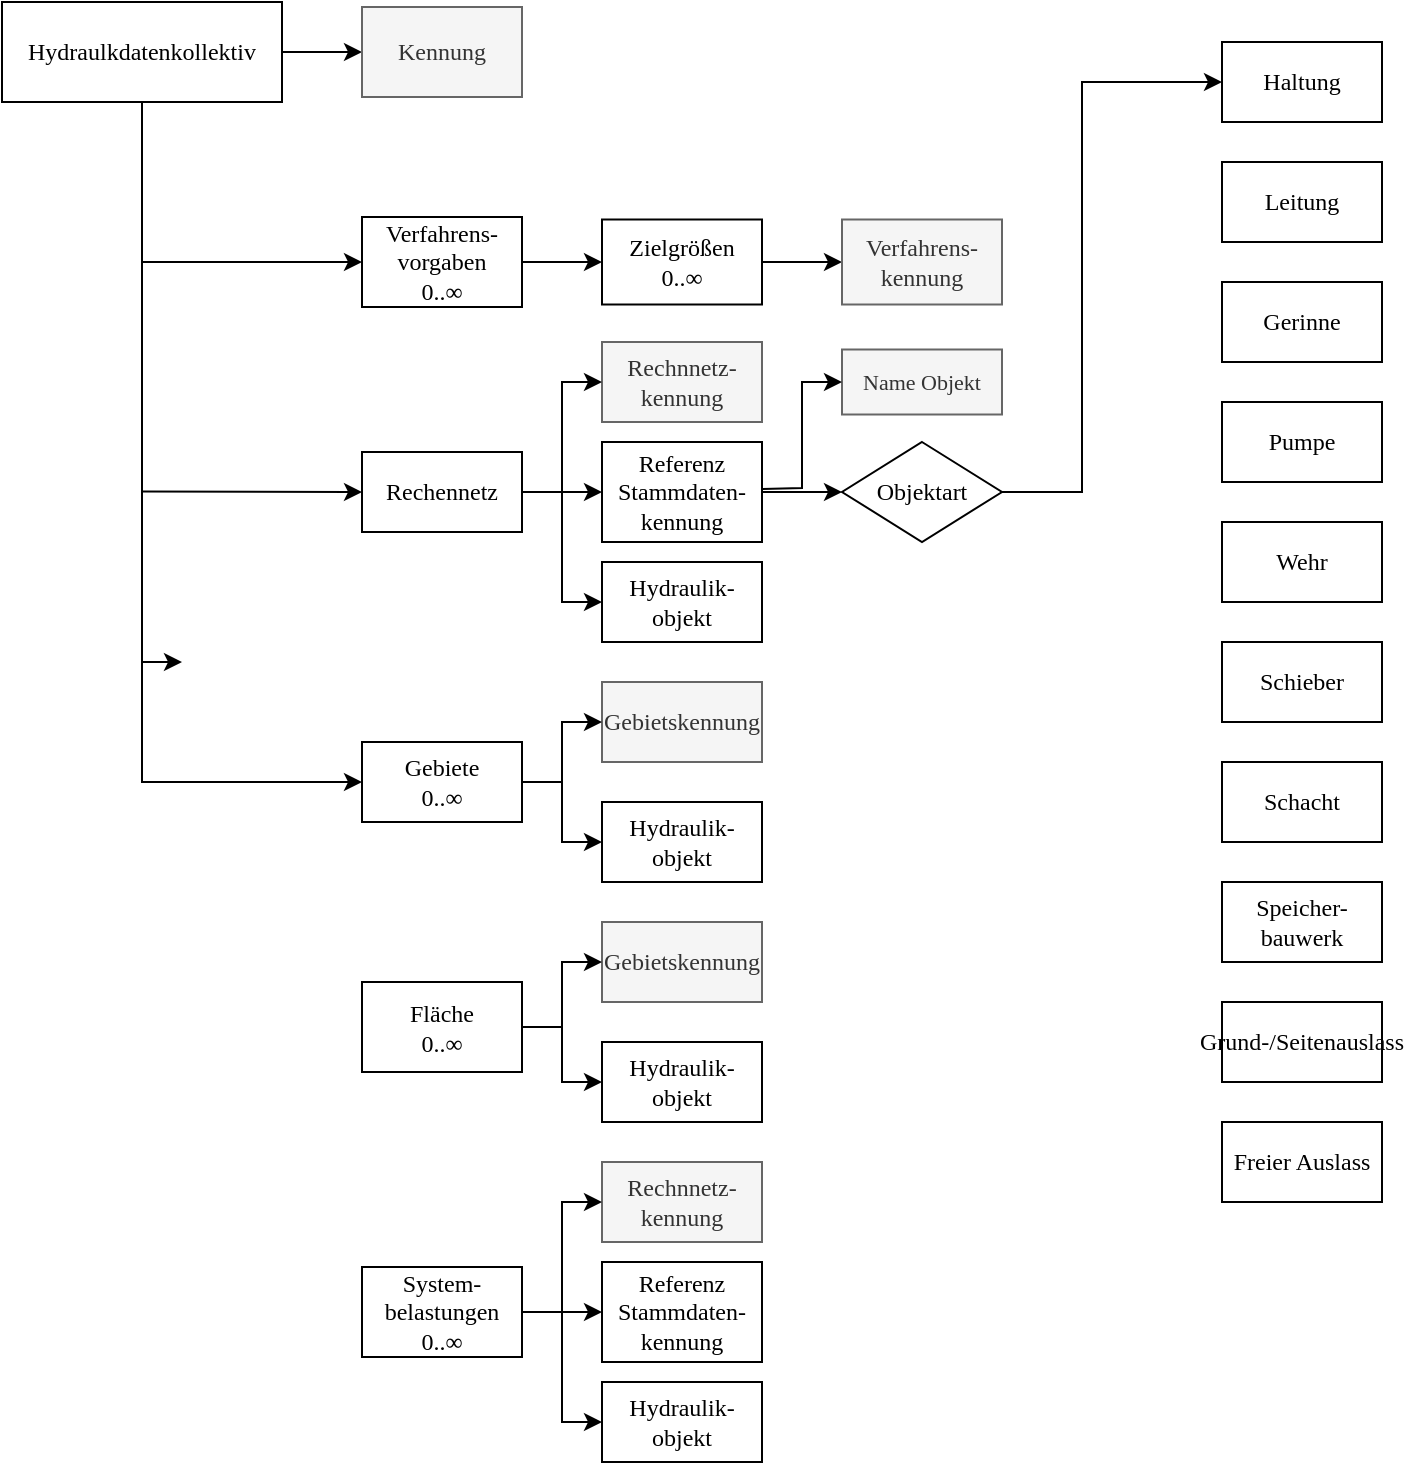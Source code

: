 <mxfile version="26.2.13">
  <diagram name="Seite-1" id="kiRcYdykQpiXVtvCCH_o">
    <mxGraphModel dx="889" dy="505" grid="1" gridSize="10" guides="1" tooltips="1" connect="1" arrows="1" fold="1" page="1" pageScale="1" pageWidth="827" pageHeight="1169" math="0" shadow="0">
      <root>
        <mxCell id="0" />
        <mxCell id="1" parent="0" />
        <mxCell id="iKRK4WftCPjV4v0DSpR1-3" value="" style="edgeStyle=orthogonalEdgeStyle;rounded=0;orthogonalLoop=1;jettySize=auto;html=1;entryX=0;entryY=0.5;entryDx=0;entryDy=0;" parent="1" source="iKRK4WftCPjV4v0DSpR1-1" target="RGeOCi0uQSU0HmTcbR4D-23" edge="1">
          <mxGeometry relative="1" as="geometry">
            <mxPoint x="214" y="65" as="targetPoint" />
          </mxGeometry>
        </mxCell>
        <mxCell id="iKRK4WftCPjV4v0DSpR1-5" value="" style="edgeStyle=orthogonalEdgeStyle;rounded=0;orthogonalLoop=1;jettySize=auto;html=1;entryX=0;entryY=0.5;entryDx=0;entryDy=0;" parent="1" source="iKRK4WftCPjV4v0DSpR1-1" target="mGreL9vsvFHhippzRWms-1" edge="1">
          <mxGeometry relative="1" as="geometry">
            <Array as="points">
              <mxPoint x="90" y="430" />
            </Array>
            <mxPoint x="170" y="410" as="targetPoint" />
          </mxGeometry>
        </mxCell>
        <object label="Hydraulkdatenkollektiv" gumo="" id="iKRK4WftCPjV4v0DSpR1-1">
          <mxCell style="rounded=0;whiteSpace=wrap;html=1;fontFamily=Latin Modern;" parent="1" vertex="1">
            <mxGeometry x="20" y="40" width="140" height="50" as="geometry" />
          </mxCell>
        </object>
        <mxCell id="RGeOCi0uQSU0HmTcbR4D-11" value="" style="edgeStyle=orthogonalEdgeStyle;rounded=0;orthogonalLoop=1;jettySize=auto;html=1;" parent="1" source="RGeOCi0uQSU0HmTcbR4D-2" target="RGeOCi0uQSU0HmTcbR4D-10" edge="1">
          <mxGeometry relative="1" as="geometry" />
        </mxCell>
        <UserObject label="&lt;div&gt;Verfahrens-vorgaben&lt;/div&gt;&lt;div&gt;0..∞&lt;/div&gt;" link="https://www.bfr-abwasser.de/html/ISYBAU_Austauschformate_Abwasser.14.17.html" linkTarget="_blank" id="RGeOCi0uQSU0HmTcbR4D-2">
          <mxCell style="rounded=0;whiteSpace=wrap;html=1;fontFamily=Latin Modern;" parent="1" vertex="1">
            <mxGeometry x="200" y="147.5" width="80" height="45" as="geometry" />
          </mxCell>
        </UserObject>
        <mxCell id="RGeOCi0uQSU0HmTcbR4D-3" value="" style="endArrow=classic;html=1;rounded=0;entryX=0;entryY=0.5;entryDx=0;entryDy=0;" parent="1" target="RGeOCi0uQSU0HmTcbR4D-2" edge="1">
          <mxGeometry width="50" height="50" relative="1" as="geometry">
            <mxPoint x="90" y="170" as="sourcePoint" />
            <mxPoint x="370" y="210" as="targetPoint" />
          </mxGeometry>
        </mxCell>
        <mxCell id="RGeOCi0uQSU0HmTcbR4D-6" value="" style="endArrow=classic;html=1;rounded=0;" parent="1" edge="1">
          <mxGeometry width="50" height="50" relative="1" as="geometry">
            <mxPoint x="90" y="370" as="sourcePoint" />
            <mxPoint x="110" y="370" as="targetPoint" />
          </mxGeometry>
        </mxCell>
        <mxCell id="RGeOCi0uQSU0HmTcbR4D-8" value="" style="endArrow=classic;html=1;rounded=0;entryX=0;entryY=0.5;entryDx=0;entryDy=0;" parent="1" target="RGeOCi0uQSU0HmTcbR4D-24" edge="1">
          <mxGeometry width="50" height="50" relative="1" as="geometry">
            <mxPoint x="90" y="284.71" as="sourcePoint" />
            <mxPoint x="130" y="284.71" as="targetPoint" />
          </mxGeometry>
        </mxCell>
        <mxCell id="RGeOCi0uQSU0HmTcbR4D-16" value="" style="edgeStyle=orthogonalEdgeStyle;rounded=0;orthogonalLoop=1;jettySize=auto;html=1;" parent="1" source="RGeOCi0uQSU0HmTcbR4D-10" target="RGeOCi0uQSU0HmTcbR4D-15" edge="1">
          <mxGeometry relative="1" as="geometry" />
        </mxCell>
        <UserObject label="&lt;div&gt;Zielgrößen&lt;/div&gt;&lt;div&gt;0..∞&lt;/div&gt;" link="https://www.bfr-abwasser.de/html/ISYBAU_Austauschformate_Abwasser.14.17.html" linkTarget="_blank" id="RGeOCi0uQSU0HmTcbR4D-10">
          <mxCell style="rounded=0;whiteSpace=wrap;html=1;fontFamily=Latin Modern;" parent="1" vertex="1">
            <mxGeometry x="320" y="148.75" width="80" height="42.5" as="geometry" />
          </mxCell>
        </UserObject>
        <UserObject label="&lt;div&gt;&lt;font style=&quot;font-size: 12px;&quot;&gt;Verfahrens-&lt;/font&gt;&lt;/div&gt;&lt;div&gt;&lt;font style=&quot;font-size: 12px;&quot;&gt;kennung&lt;/font&gt;&lt;/div&gt;" linkTarget="_blank" id="RGeOCi0uQSU0HmTcbR4D-15">
          <mxCell style="rounded=0;whiteSpace=wrap;html=1;fontFamily=Latin Modern;fontSize=11;fillColor=#f5f5f5;fontColor=#333333;strokeColor=#666666;" parent="1" vertex="1">
            <mxGeometry x="440" y="148.75" width="80" height="42.5" as="geometry" />
          </mxCell>
        </UserObject>
        <UserObject label="&lt;div&gt;Kennung&lt;/div&gt;" link="https://www.bfr-abwasser.de/html/ISYBAU_Austauschformate_Abwasser.14.17.html" linkTarget="_blank" id="RGeOCi0uQSU0HmTcbR4D-23">
          <mxCell style="rounded=0;whiteSpace=wrap;html=1;fontFamily=Latin Modern;fillColor=#f5f5f5;fontColor=#333333;strokeColor=#666666;" parent="1" vertex="1">
            <mxGeometry x="200" y="42.5" width="80" height="45" as="geometry" />
          </mxCell>
        </UserObject>
        <mxCell id="RGeOCi0uQSU0HmTcbR4D-26" value="" style="edgeStyle=orthogonalEdgeStyle;rounded=0;orthogonalLoop=1;jettySize=auto;html=1;" parent="1" source="RGeOCi0uQSU0HmTcbR4D-24" target="RGeOCi0uQSU0HmTcbR4D-25" edge="1">
          <mxGeometry relative="1" as="geometry" />
        </mxCell>
        <UserObject label="&lt;div&gt;Rechennetz&lt;/div&gt;" link="https://www.bfr-abwasser.de/html/ISYBAU_Austauschformate_Abwasser.14.18.html" linkTarget="_blank" id="RGeOCi0uQSU0HmTcbR4D-24">
          <mxCell style="rounded=0;whiteSpace=wrap;html=1;fontFamily=Latin Modern;" parent="1" vertex="1">
            <mxGeometry x="200" y="265" width="80" height="40" as="geometry" />
          </mxCell>
        </UserObject>
        <mxCell id="RGeOCi0uQSU0HmTcbR4D-34" value="" style="edgeStyle=orthogonalEdgeStyle;rounded=0;orthogonalLoop=1;jettySize=auto;html=1;exitX=1;exitY=0.5;exitDx=0;exitDy=0;" parent="1" source="RGeOCi0uQSU0HmTcbR4D-25" target="RGeOCi0uQSU0HmTcbR4D-33" edge="1">
          <mxGeometry relative="1" as="geometry" />
        </mxCell>
        <UserObject label="&lt;div&gt;Referenz &lt;br&gt;&lt;/div&gt;&lt;div&gt;Stammdaten-&lt;/div&gt;&lt;div&gt;kennung&lt;/div&gt;" linkTarget="_blank" id="RGeOCi0uQSU0HmTcbR4D-25">
          <mxCell style="rounded=0;whiteSpace=wrap;html=1;fontFamily=Latin Modern;" parent="1" vertex="1">
            <mxGeometry x="320" y="260" width="80" height="50" as="geometry" />
          </mxCell>
        </UserObject>
        <UserObject label="&lt;div&gt;Hydraulik-&lt;/div&gt;&lt;div&gt;objekt&lt;/div&gt;" linkTarget="_blank" id="RGeOCi0uQSU0HmTcbR4D-27">
          <mxCell style="rounded=0;whiteSpace=wrap;html=1;fontFamily=Latin Modern;" parent="1" vertex="1">
            <mxGeometry x="320" y="320" width="80" height="40" as="geometry" />
          </mxCell>
        </UserObject>
        <UserObject label="&lt;div&gt;Rechnnetz-&lt;/div&gt;&lt;div&gt;kennung&lt;/div&gt;" linkTarget="_blank" id="RGeOCi0uQSU0HmTcbR4D-30">
          <mxCell style="rounded=0;whiteSpace=wrap;html=1;fontFamily=Latin Modern;fillColor=#f5f5f5;fontColor=#333333;strokeColor=#666666;" parent="1" vertex="1">
            <mxGeometry x="320" y="210" width="80" height="40" as="geometry" />
          </mxCell>
        </UserObject>
        <mxCell id="RGeOCi0uQSU0HmTcbR4D-43" value="" style="edgeStyle=orthogonalEdgeStyle;rounded=0;orthogonalLoop=1;jettySize=auto;html=1;" parent="1" source="RGeOCi0uQSU0HmTcbR4D-33" target="RGeOCi0uQSU0HmTcbR4D-37" edge="1">
          <mxGeometry relative="1" as="geometry">
            <Array as="points">
              <mxPoint x="560" y="285" />
              <mxPoint x="560" y="80" />
            </Array>
          </mxGeometry>
        </mxCell>
        <mxCell id="RGeOCi0uQSU0HmTcbR4D-33" value="Objektart" style="shape=rhombus;html=1;dashed=0;whiteSpace=wrap;perimeter=rhombusPerimeter;fontFamily=Latin Modern;" parent="1" vertex="1">
          <mxGeometry x="440" y="260" width="80" height="50" as="geometry" />
        </mxCell>
        <UserObject label="Haltung" linkTarget="_blank" id="RGeOCi0uQSU0HmTcbR4D-37">
          <mxCell style="rounded=0;whiteSpace=wrap;html=1;fontFamily=Latin Modern;" parent="1" vertex="1">
            <mxGeometry x="630" y="60" width="80" height="40" as="geometry" />
          </mxCell>
        </UserObject>
        <UserObject label="&lt;div&gt;Leitung&lt;/div&gt;" linkTarget="_blank" id="RGeOCi0uQSU0HmTcbR4D-44">
          <mxCell style="rounded=0;whiteSpace=wrap;html=1;fontFamily=Latin Modern;" parent="1" vertex="1">
            <mxGeometry x="630" y="120" width="80" height="40" as="geometry" />
          </mxCell>
        </UserObject>
        <UserObject label="&lt;div&gt;Gerinne&lt;/div&gt;" linkTarget="_blank" id="RGeOCi0uQSU0HmTcbR4D-45">
          <mxCell style="rounded=0;whiteSpace=wrap;html=1;fontFamily=Latin Modern;" parent="1" vertex="1">
            <mxGeometry x="630" y="180" width="80" height="40" as="geometry" />
          </mxCell>
        </UserObject>
        <UserObject label="Pumpe" linkTarget="_blank" id="RGeOCi0uQSU0HmTcbR4D-46">
          <mxCell style="rounded=0;whiteSpace=wrap;html=1;fontFamily=Latin Modern;" parent="1" vertex="1">
            <mxGeometry x="630" y="240" width="80" height="40" as="geometry" />
          </mxCell>
        </UserObject>
        <UserObject label="Wehr" linkTarget="_blank" id="RGeOCi0uQSU0HmTcbR4D-47">
          <mxCell style="rounded=0;whiteSpace=wrap;html=1;fontFamily=Latin Modern;" parent="1" vertex="1">
            <mxGeometry x="630" y="300" width="80" height="40" as="geometry" />
          </mxCell>
        </UserObject>
        <UserObject label="Schieber" linkTarget="_blank" id="RGeOCi0uQSU0HmTcbR4D-48">
          <mxCell style="rounded=0;whiteSpace=wrap;html=1;fontFamily=Latin Modern;" parent="1" vertex="1">
            <mxGeometry x="630" y="360" width="80" height="40" as="geometry" />
          </mxCell>
        </UserObject>
        <UserObject label="Schacht" linkTarget="_blank" id="RGeOCi0uQSU0HmTcbR4D-49">
          <mxCell style="rounded=0;whiteSpace=wrap;html=1;fontFamily=Latin Modern;" parent="1" vertex="1">
            <mxGeometry x="630" y="420" width="80" height="40" as="geometry" />
          </mxCell>
        </UserObject>
        <UserObject label="Speicher-bauwerk" linkTarget="_blank" id="RGeOCi0uQSU0HmTcbR4D-50">
          <mxCell style="rounded=0;whiteSpace=wrap;html=1;fontFamily=Latin Modern;" parent="1" vertex="1">
            <mxGeometry x="630" y="480" width="80" height="40" as="geometry" />
          </mxCell>
        </UserObject>
        <UserObject label="Name Objekt" linkTarget="_blank" id="RGeOCi0uQSU0HmTcbR4D-52">
          <mxCell style="rounded=0;whiteSpace=wrap;html=1;fontFamily=Latin Modern;fontSize=11;fillColor=#f5f5f5;fontColor=#333333;strokeColor=#666666;" parent="1" vertex="1">
            <mxGeometry x="440" y="213.75" width="80" height="32.5" as="geometry" />
          </mxCell>
        </UserObject>
        <mxCell id="RGeOCi0uQSU0HmTcbR4D-53" value="" style="endArrow=classic;html=1;rounded=0;exitX=1.004;exitY=0.469;exitDx=0;exitDy=0;exitPerimeter=0;" parent="1" source="RGeOCi0uQSU0HmTcbR4D-25" target="RGeOCi0uQSU0HmTcbR4D-52" edge="1">
          <mxGeometry width="50" height="50" relative="1" as="geometry">
            <mxPoint x="401.2" y="279.05" as="sourcePoint" />
            <mxPoint x="440" y="220" as="targetPoint" />
            <Array as="points">
              <mxPoint x="420" y="283" />
              <mxPoint x="420" y="230" />
            </Array>
          </mxGeometry>
        </mxCell>
        <UserObject label="Grund-/Seitenauslass" linkTarget="_blank" id="RGeOCi0uQSU0HmTcbR4D-54">
          <mxCell style="rounded=0;whiteSpace=wrap;html=1;fontFamily=Latin Modern;" parent="1" vertex="1">
            <mxGeometry x="630" y="540" width="80" height="40" as="geometry" />
          </mxCell>
        </UserObject>
        <UserObject label="Freier Auslass" linkTarget="_blank" id="RGeOCi0uQSU0HmTcbR4D-55">
          <mxCell style="rounded=0;whiteSpace=wrap;html=1;fontFamily=Latin Modern;" parent="1" vertex="1">
            <mxGeometry x="630" y="600" width="80" height="40" as="geometry" />
          </mxCell>
        </UserObject>
        <mxCell id="H4KakfRGWg1EVCRGtIzr-6" value="" style="edgeStyle=orthogonalEdgeStyle;rounded=0;orthogonalLoop=1;jettySize=auto;html=1;" edge="1" parent="1" source="mGreL9vsvFHhippzRWms-1" target="H4KakfRGWg1EVCRGtIzr-2">
          <mxGeometry relative="1" as="geometry" />
        </mxCell>
        <UserObject label="&lt;div&gt;Gebiete&lt;/div&gt;&lt;div&gt;&lt;div&gt;0..∞&lt;/div&gt;&lt;/div&gt;" link="https://www.bfr-abwasser.de/html/ISYBAU_Austauschformate_Abwasser.14.19.html" linkTarget="_blank" id="mGreL9vsvFHhippzRWms-1">
          <mxCell style="rounded=0;whiteSpace=wrap;html=1;fontFamily=Latin Modern;" parent="1" vertex="1">
            <mxGeometry x="200" y="410" width="80" height="40" as="geometry" />
          </mxCell>
        </UserObject>
        <UserObject label="Gebietskennung" linkTarget="_blank" id="H4KakfRGWg1EVCRGtIzr-1">
          <mxCell style="rounded=0;whiteSpace=wrap;html=1;fontFamily=Latin Modern;fillColor=#f5f5f5;fontColor=#333333;strokeColor=#666666;" vertex="1" parent="1">
            <mxGeometry x="320" y="380" width="80" height="40" as="geometry" />
          </mxCell>
        </UserObject>
        <UserObject label="&lt;div&gt;Hydraulik-&lt;/div&gt;&lt;div&gt;objekt&lt;/div&gt;" linkTarget="_blank" id="H4KakfRGWg1EVCRGtIzr-2">
          <mxCell style="rounded=0;whiteSpace=wrap;html=1;fontFamily=Latin Modern;" vertex="1" parent="1">
            <mxGeometry x="320" y="440" width="80" height="40" as="geometry" />
          </mxCell>
        </UserObject>
        <UserObject label="&lt;div&gt;Fläche&lt;/div&gt;&lt;div&gt;&lt;div&gt;0..∞&lt;/div&gt;&lt;/div&gt;" link="https://www.bfr-abwasser.de/html/ISYBAU_Austauschformate_Abwasser.14.20.html" linkTarget="_blank" id="H4KakfRGWg1EVCRGtIzr-4">
          <mxCell style="rounded=0;whiteSpace=wrap;html=1;fontFamily=Latin Modern;" vertex="1" parent="1">
            <mxGeometry x="200" y="530" width="80" height="45" as="geometry" />
          </mxCell>
        </UserObject>
        <mxCell id="H4KakfRGWg1EVCRGtIzr-8" value="" style="edgeStyle=orthogonalEdgeStyle;rounded=0;orthogonalLoop=1;jettySize=auto;html=1;entryX=0;entryY=0.5;entryDx=0;entryDy=0;exitX=1;exitY=0.5;exitDx=0;exitDy=0;" edge="1" parent="1" source="mGreL9vsvFHhippzRWms-1" target="H4KakfRGWg1EVCRGtIzr-1">
          <mxGeometry relative="1" as="geometry">
            <mxPoint x="290" y="443" as="sourcePoint" />
            <mxPoint x="330" y="470" as="targetPoint" />
          </mxGeometry>
        </mxCell>
        <mxCell id="H4KakfRGWg1EVCRGtIzr-9" value="" style="edgeStyle=orthogonalEdgeStyle;rounded=0;orthogonalLoop=1;jettySize=auto;html=1;entryX=0;entryY=0.5;entryDx=0;entryDy=0;exitX=1;exitY=0.5;exitDx=0;exitDy=0;" edge="1" parent="1" source="RGeOCi0uQSU0HmTcbR4D-24" target="RGeOCi0uQSU0HmTcbR4D-27">
          <mxGeometry relative="1" as="geometry">
            <mxPoint x="290" y="483" as="sourcePoint" />
            <mxPoint x="330" y="450" as="targetPoint" />
          </mxGeometry>
        </mxCell>
        <mxCell id="H4KakfRGWg1EVCRGtIzr-10" value="" style="edgeStyle=orthogonalEdgeStyle;rounded=0;orthogonalLoop=1;jettySize=auto;html=1;entryX=0;entryY=0.5;entryDx=0;entryDy=0;exitX=1;exitY=0.5;exitDx=0;exitDy=0;" edge="1" parent="1" source="RGeOCi0uQSU0HmTcbR4D-24" target="RGeOCi0uQSU0HmTcbR4D-30">
          <mxGeometry relative="1" as="geometry">
            <mxPoint x="290" y="295" as="sourcePoint" />
            <mxPoint x="330" y="350" as="targetPoint" />
          </mxGeometry>
        </mxCell>
        <mxCell id="H4KakfRGWg1EVCRGtIzr-17" value="" style="edgeStyle=orthogonalEdgeStyle;rounded=0;orthogonalLoop=1;jettySize=auto;html=1;exitX=1;exitY=0.5;exitDx=0;exitDy=0;" edge="1" parent="1" target="H4KakfRGWg1EVCRGtIzr-19" source="H4KakfRGWg1EVCRGtIzr-4">
          <mxGeometry relative="1" as="geometry">
            <mxPoint x="280" y="552" as="sourcePoint" />
          </mxGeometry>
        </mxCell>
        <UserObject label="Gebietskennung" linkTarget="_blank" id="H4KakfRGWg1EVCRGtIzr-18">
          <mxCell style="rounded=0;whiteSpace=wrap;html=1;fontFamily=Latin Modern;fillColor=#f5f5f5;fontColor=#333333;strokeColor=#666666;" vertex="1" parent="1">
            <mxGeometry x="320" y="500" width="80" height="40" as="geometry" />
          </mxCell>
        </UserObject>
        <UserObject label="&lt;div&gt;Hydraulik-&lt;/div&gt;&lt;div&gt;objekt&lt;/div&gt;" linkTarget="_blank" id="H4KakfRGWg1EVCRGtIzr-19">
          <mxCell style="rounded=0;whiteSpace=wrap;html=1;fontFamily=Latin Modern;" vertex="1" parent="1">
            <mxGeometry x="320" y="560" width="80" height="40" as="geometry" />
          </mxCell>
        </UserObject>
        <mxCell id="H4KakfRGWg1EVCRGtIzr-20" value="" style="edgeStyle=orthogonalEdgeStyle;rounded=0;orthogonalLoop=1;jettySize=auto;html=1;entryX=0;entryY=0.5;entryDx=0;entryDy=0;exitX=1;exitY=0.5;exitDx=0;exitDy=0;" edge="1" parent="1" target="H4KakfRGWg1EVCRGtIzr-18" source="H4KakfRGWg1EVCRGtIzr-4">
          <mxGeometry relative="1" as="geometry">
            <mxPoint x="300" y="560" as="sourcePoint" />
            <mxPoint x="330" y="590" as="targetPoint" />
          </mxGeometry>
        </mxCell>
        <mxCell id="H4KakfRGWg1EVCRGtIzr-22" value="" style="edgeStyle=orthogonalEdgeStyle;rounded=0;orthogonalLoop=1;jettySize=auto;html=1;" edge="1" parent="1" source="H4KakfRGWg1EVCRGtIzr-23" target="H4KakfRGWg1EVCRGtIzr-24">
          <mxGeometry relative="1" as="geometry" />
        </mxCell>
        <UserObject label="&lt;div&gt;System-belastungen&lt;/div&gt;&lt;div&gt;&lt;div&gt;&lt;div&gt;0..∞&lt;/div&gt;&lt;/div&gt;&lt;/div&gt;" link="https://www.bfr-abwasser.de/html/ISYBAU_Austauschformate_Abwasser.14.18.html" linkTarget="_blank" id="H4KakfRGWg1EVCRGtIzr-23">
          <mxCell style="rounded=0;whiteSpace=wrap;html=1;fontFamily=Latin Modern;" vertex="1" parent="1">
            <mxGeometry x="200" y="672.5" width="80" height="45" as="geometry" />
          </mxCell>
        </UserObject>
        <UserObject label="&lt;div&gt;Referenz &lt;br&gt;&lt;/div&gt;&lt;div&gt;Stammdaten-&lt;/div&gt;&lt;div&gt;kennung&lt;/div&gt;" linkTarget="_blank" id="H4KakfRGWg1EVCRGtIzr-24">
          <mxCell style="rounded=0;whiteSpace=wrap;html=1;fontFamily=Latin Modern;" vertex="1" parent="1">
            <mxGeometry x="320" y="670" width="80" height="50" as="geometry" />
          </mxCell>
        </UserObject>
        <UserObject label="&lt;div&gt;Hydraulik-&lt;/div&gt;&lt;div&gt;objekt&lt;/div&gt;" linkTarget="_blank" id="H4KakfRGWg1EVCRGtIzr-25">
          <mxCell style="rounded=0;whiteSpace=wrap;html=1;fontFamily=Latin Modern;" vertex="1" parent="1">
            <mxGeometry x="320" y="730" width="80" height="40" as="geometry" />
          </mxCell>
        </UserObject>
        <UserObject label="&lt;div&gt;Rechnnetz-&lt;/div&gt;&lt;div&gt;kennung&lt;/div&gt;" linkTarget="_blank" id="H4KakfRGWg1EVCRGtIzr-26">
          <mxCell style="rounded=0;whiteSpace=wrap;html=1;fontFamily=Latin Modern;fillColor=#f5f5f5;fontColor=#333333;strokeColor=#666666;" vertex="1" parent="1">
            <mxGeometry x="320" y="620" width="80" height="40" as="geometry" />
          </mxCell>
        </UserObject>
        <mxCell id="H4KakfRGWg1EVCRGtIzr-27" value="" style="edgeStyle=orthogonalEdgeStyle;rounded=0;orthogonalLoop=1;jettySize=auto;html=1;entryX=0;entryY=0.5;entryDx=0;entryDy=0;exitX=1;exitY=0.5;exitDx=0;exitDy=0;" edge="1" parent="1" source="H4KakfRGWg1EVCRGtIzr-23" target="H4KakfRGWg1EVCRGtIzr-25">
          <mxGeometry relative="1" as="geometry">
            <mxPoint x="290" y="893" as="sourcePoint" />
            <mxPoint x="330" y="860" as="targetPoint" />
          </mxGeometry>
        </mxCell>
        <mxCell id="H4KakfRGWg1EVCRGtIzr-28" value="" style="edgeStyle=orthogonalEdgeStyle;rounded=0;orthogonalLoop=1;jettySize=auto;html=1;entryX=0;entryY=0.5;entryDx=0;entryDy=0;exitX=1;exitY=0.5;exitDx=0;exitDy=0;" edge="1" parent="1" source="H4KakfRGWg1EVCRGtIzr-23" target="H4KakfRGWg1EVCRGtIzr-26">
          <mxGeometry relative="1" as="geometry">
            <mxPoint x="290" y="705" as="sourcePoint" />
            <mxPoint x="330" y="760" as="targetPoint" />
          </mxGeometry>
        </mxCell>
      </root>
    </mxGraphModel>
  </diagram>
</mxfile>
